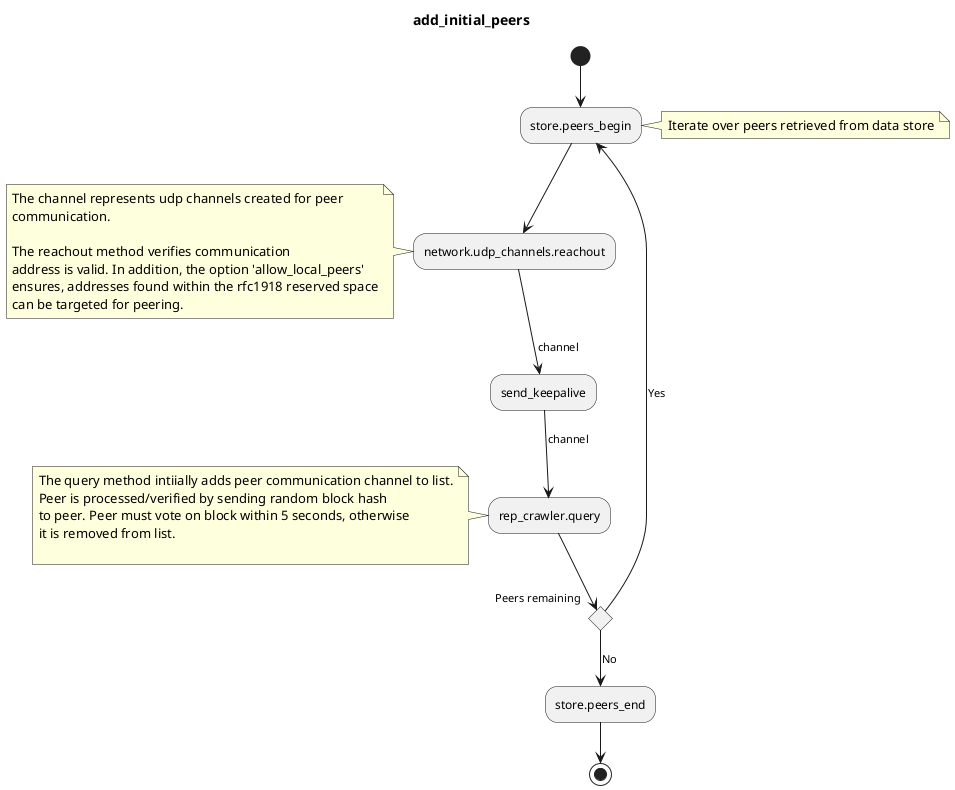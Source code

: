 @startuml

title add_initial_peers


(*)--> store.peers_begin
note right
Iterate over peers retrieved from data store
end note
store.peers_begin --> network.udp_channels.reachout
 note left
 The channel represents udp channels created for peer
 communication. 
 
 The reachout method verifies communication
 address is valid. In addition, the option 'allow_local_peers'
 ensures, addresses found within the rfc1918 reserved space
 can be targeted for peering.
 end note

network.udp_channels.reachout -->[channel] send_keepalive
send_keepalive --> [channel]rep_crawler.query

note left
The query method intiially adds peer communication channel to list.
Peer is processed/verified by sending random block hash
to peer. Peer must vote on block within 5 seconds, otherwise
it is removed from list.

end note
 if "Peers remaining" then
    -->[Yes] store.peers_begin
else
    -->[No] store.peers_end
    --> (*)
end if
 
@enduml
